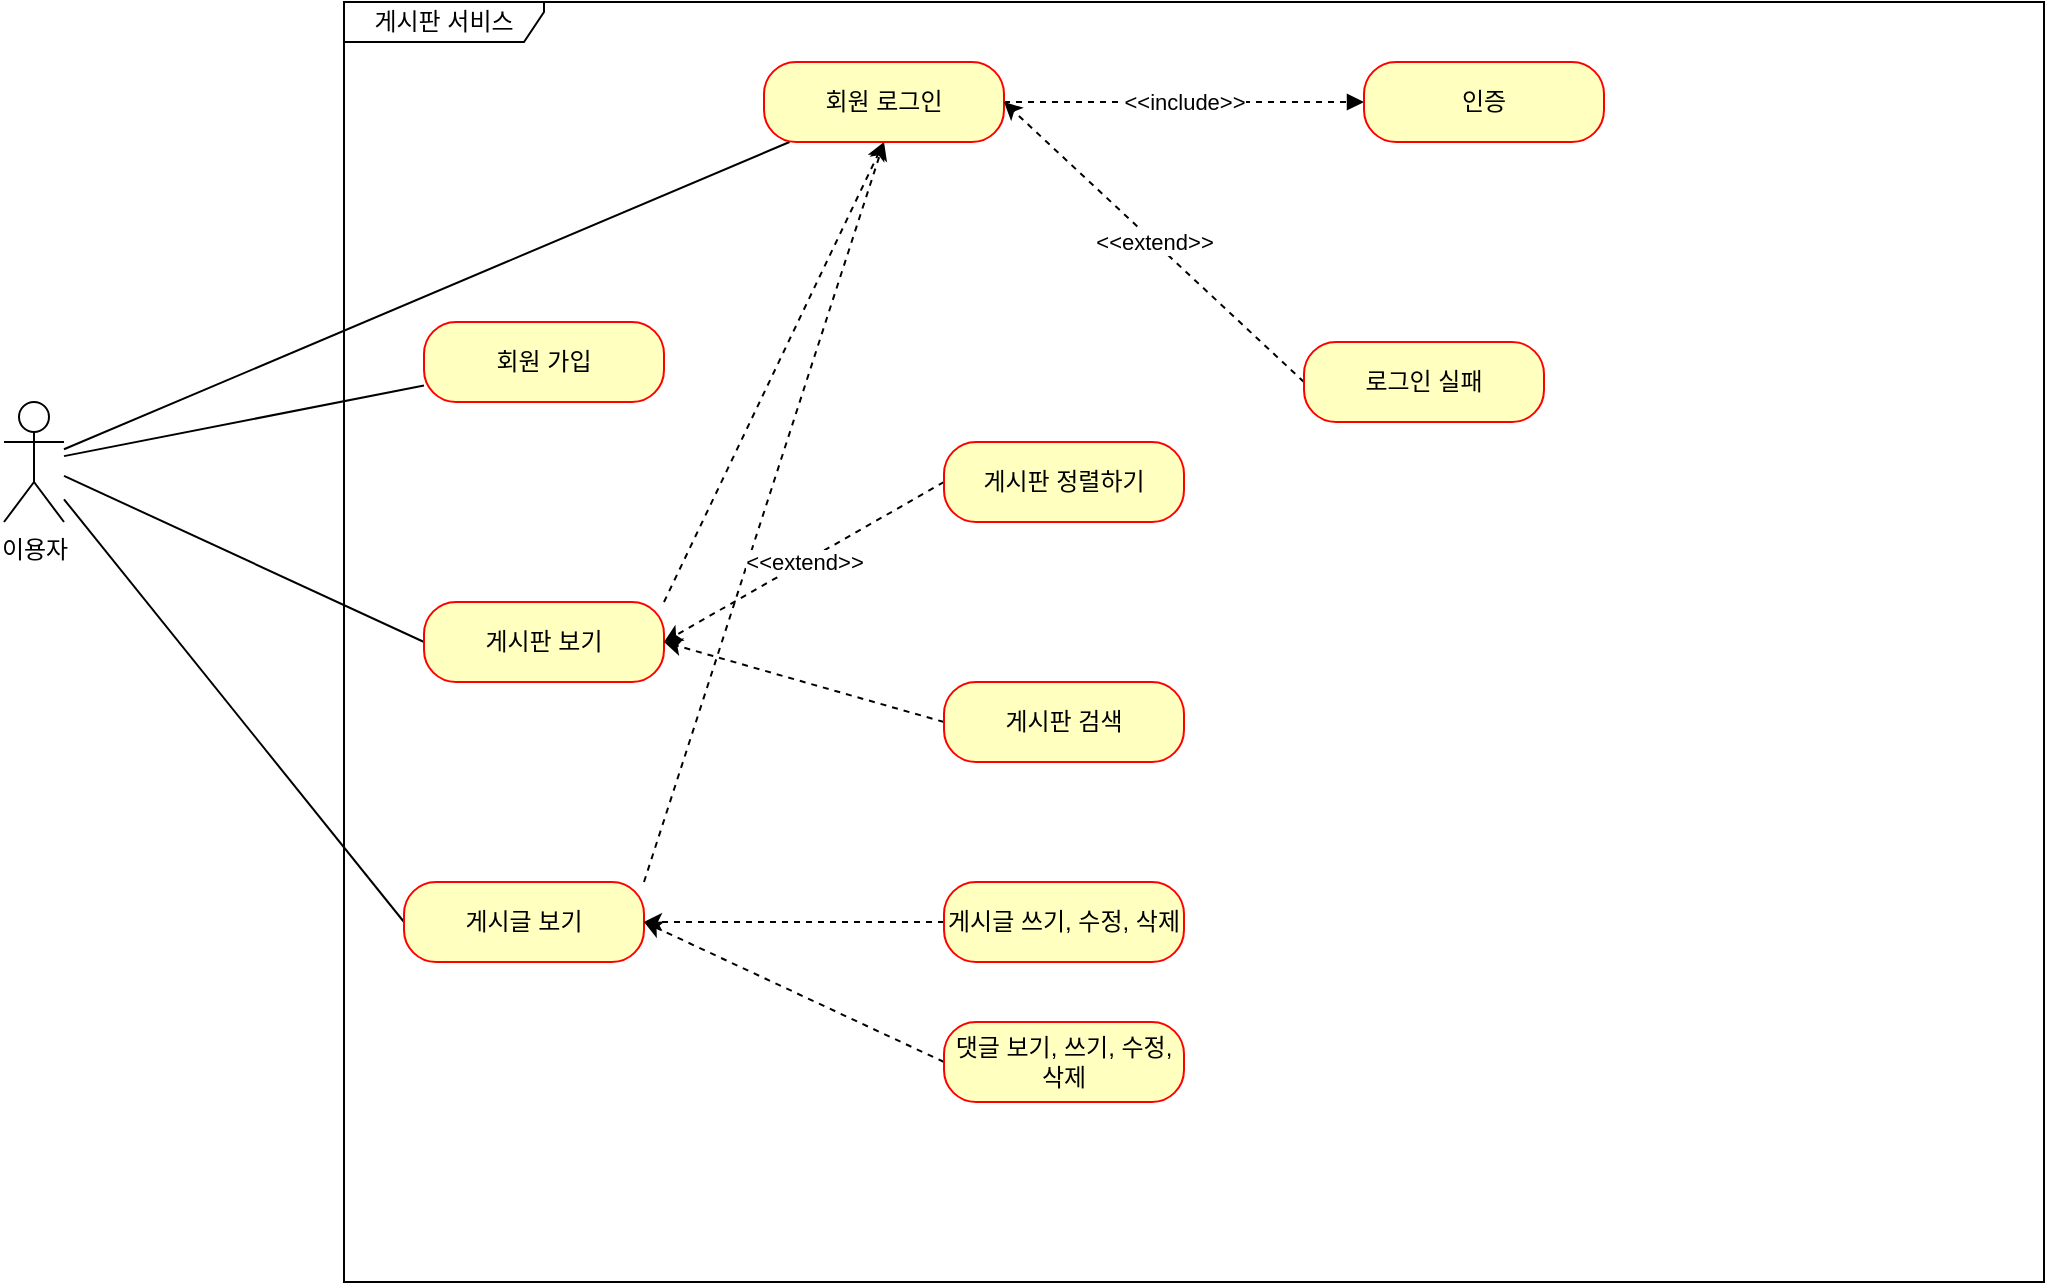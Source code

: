 <mxfile version="21.7.2" type="github">
  <diagram name="페이지-1" id="TQbearPS4DOwluHn80RY">
    <mxGraphModel dx="1434" dy="750" grid="1" gridSize="10" guides="1" tooltips="1" connect="1" arrows="1" fold="1" page="1" pageScale="1" pageWidth="827" pageHeight="1169" math="0" shadow="0">
      <root>
        <mxCell id="0" />
        <mxCell id="1" parent="0" />
        <mxCell id="ggVODv0i9N97W79Z6Vnp-1" value="이용자&lt;br&gt;" style="shape=umlActor;verticalLabelPosition=bottom;verticalAlign=top;html=1;outlineConnect=0;" vertex="1" parent="1">
          <mxGeometry x="70" y="450" width="30" height="60" as="geometry" />
        </mxCell>
        <mxCell id="ggVODv0i9N97W79Z6Vnp-2" value="게시판 서비스&lt;br&gt;" style="shape=umlFrame;whiteSpace=wrap;html=1;pointerEvents=0;width=100;height=20;" vertex="1" parent="1">
          <mxGeometry x="240" y="250" width="850" height="640" as="geometry" />
        </mxCell>
        <mxCell id="ggVODv0i9N97W79Z6Vnp-16" style="rounded=0;orthogonalLoop=1;jettySize=auto;html=1;endArrow=none;endFill=0;" edge="1" parent="1" source="ggVODv0i9N97W79Z6Vnp-3" target="ggVODv0i9N97W79Z6Vnp-1">
          <mxGeometry relative="1" as="geometry" />
        </mxCell>
        <mxCell id="ggVODv0i9N97W79Z6Vnp-3" value="회원 가입&lt;br&gt;" style="rounded=1;whiteSpace=wrap;html=1;arcSize=40;fontColor=#000000;fillColor=#ffffc0;strokeColor=#ff0000;" vertex="1" parent="1">
          <mxGeometry x="280" y="410" width="120" height="40" as="geometry" />
        </mxCell>
        <mxCell id="ggVODv0i9N97W79Z6Vnp-18" style="rounded=0;orthogonalLoop=1;jettySize=auto;html=1;exitX=0;exitY=0.5;exitDx=0;exitDy=0;endArrow=none;endFill=0;" edge="1" parent="1" source="ggVODv0i9N97W79Z6Vnp-5" target="ggVODv0i9N97W79Z6Vnp-1">
          <mxGeometry relative="1" as="geometry" />
        </mxCell>
        <mxCell id="ggVODv0i9N97W79Z6Vnp-22" style="edgeStyle=none;shape=connector;rounded=0;orthogonalLoop=1;jettySize=auto;html=1;exitX=1;exitY=0;exitDx=0;exitDy=0;entryX=0.5;entryY=1;entryDx=0;entryDy=0;labelBackgroundColor=default;strokeColor=default;fontFamily=Helvetica;fontSize=11;fontColor=default;endArrow=classic;endFill=1;dashed=1;" edge="1" parent="1" source="ggVODv0i9N97W79Z6Vnp-5" target="ggVODv0i9N97W79Z6Vnp-7">
          <mxGeometry relative="1" as="geometry" />
        </mxCell>
        <mxCell id="ggVODv0i9N97W79Z6Vnp-5" value="게시판 보기&lt;br&gt;" style="rounded=1;whiteSpace=wrap;html=1;arcSize=40;fontColor=#000000;fillColor=#ffffc0;strokeColor=#ff0000;" vertex="1" parent="1">
          <mxGeometry x="280" y="550" width="120" height="40" as="geometry" />
        </mxCell>
        <mxCell id="ggVODv0i9N97W79Z6Vnp-19" style="rounded=0;orthogonalLoop=1;jettySize=auto;html=1;exitX=0;exitY=0.5;exitDx=0;exitDy=0;endArrow=none;endFill=0;" edge="1" parent="1" source="ggVODv0i9N97W79Z6Vnp-6" target="ggVODv0i9N97W79Z6Vnp-1">
          <mxGeometry relative="1" as="geometry" />
        </mxCell>
        <mxCell id="ggVODv0i9N97W79Z6Vnp-24" style="edgeStyle=none;shape=connector;rounded=0;orthogonalLoop=1;jettySize=auto;html=1;exitX=1;exitY=0;exitDx=0;exitDy=0;entryX=0.5;entryY=1;entryDx=0;entryDy=0;labelBackgroundColor=default;strokeColor=default;fontFamily=Helvetica;fontSize=11;fontColor=default;endArrow=classic;endFill=1;dashed=1;" edge="1" parent="1" source="ggVODv0i9N97W79Z6Vnp-6" target="ggVODv0i9N97W79Z6Vnp-7">
          <mxGeometry relative="1" as="geometry" />
        </mxCell>
        <mxCell id="ggVODv0i9N97W79Z6Vnp-6" value="게시글 보기" style="rounded=1;whiteSpace=wrap;html=1;arcSize=40;fontColor=#000000;fillColor=#ffffc0;strokeColor=#ff0000;" vertex="1" parent="1">
          <mxGeometry x="270" y="690" width="120" height="40" as="geometry" />
        </mxCell>
        <mxCell id="ggVODv0i9N97W79Z6Vnp-17" style="rounded=0;orthogonalLoop=1;jettySize=auto;html=1;endArrow=none;endFill=0;" edge="1" parent="1" source="ggVODv0i9N97W79Z6Vnp-7" target="ggVODv0i9N97W79Z6Vnp-1">
          <mxGeometry relative="1" as="geometry" />
        </mxCell>
        <mxCell id="ggVODv0i9N97W79Z6Vnp-20" value="&amp;lt;&amp;lt;include&amp;gt;&amp;gt;&lt;br&gt;" style="edgeStyle=orthogonalEdgeStyle;rounded=0;orthogonalLoop=1;jettySize=auto;html=1;exitX=1;exitY=0.5;exitDx=0;exitDy=0;entryX=0;entryY=0.5;entryDx=0;entryDy=0;endArrow=block;endFill=1;dashed=1;" edge="1" parent="1" source="ggVODv0i9N97W79Z6Vnp-7" target="ggVODv0i9N97W79Z6Vnp-8">
          <mxGeometry relative="1" as="geometry">
            <Array as="points">
              <mxPoint x="660" y="300" />
              <mxPoint x="660" y="300" />
            </Array>
          </mxGeometry>
        </mxCell>
        <mxCell id="ggVODv0i9N97W79Z6Vnp-7" value="회원 로그인&lt;br&gt;" style="rounded=1;whiteSpace=wrap;html=1;arcSize=40;fontColor=#000000;fillColor=#ffffc0;strokeColor=#ff0000;" vertex="1" parent="1">
          <mxGeometry x="450" y="280" width="120" height="40" as="geometry" />
        </mxCell>
        <mxCell id="ggVODv0i9N97W79Z6Vnp-8" value="인증&lt;br&gt;" style="rounded=1;whiteSpace=wrap;html=1;arcSize=40;fontColor=#000000;fillColor=#ffffc0;strokeColor=#ff0000;" vertex="1" parent="1">
          <mxGeometry x="750" y="280" width="120" height="40" as="geometry" />
        </mxCell>
        <mxCell id="ggVODv0i9N97W79Z6Vnp-21" value="&amp;lt;&amp;lt;extend&amp;gt;&amp;gt;&lt;br&gt;" style="rounded=0;orthogonalLoop=1;jettySize=auto;html=1;exitX=0;exitY=0.5;exitDx=0;exitDy=0;entryX=1;entryY=0.5;entryDx=0;entryDy=0;endArrow=classic;endFill=1;dashed=1;" edge="1" parent="1" source="ggVODv0i9N97W79Z6Vnp-9" target="ggVODv0i9N97W79Z6Vnp-7">
          <mxGeometry relative="1" as="geometry" />
        </mxCell>
        <mxCell id="ggVODv0i9N97W79Z6Vnp-9" value="로그인 실패&lt;br&gt;" style="rounded=1;whiteSpace=wrap;html=1;arcSize=40;fontColor=#000000;fillColor=#ffffc0;strokeColor=#ff0000;" vertex="1" parent="1">
          <mxGeometry x="720" y="420" width="120" height="40" as="geometry" />
        </mxCell>
        <mxCell id="ggVODv0i9N97W79Z6Vnp-25" value="&amp;lt;&amp;lt;extend&amp;gt;&amp;gt;&lt;br&gt;" style="edgeStyle=none;shape=connector;rounded=0;orthogonalLoop=1;jettySize=auto;html=1;exitX=0;exitY=0.5;exitDx=0;exitDy=0;entryX=1;entryY=0.5;entryDx=0;entryDy=0;labelBackgroundColor=default;strokeColor=default;fontFamily=Helvetica;fontSize=11;fontColor=default;endArrow=classic;endFill=1;dashed=1;" edge="1" parent="1" source="ggVODv0i9N97W79Z6Vnp-10" target="ggVODv0i9N97W79Z6Vnp-5">
          <mxGeometry relative="1" as="geometry" />
        </mxCell>
        <mxCell id="ggVODv0i9N97W79Z6Vnp-10" value="게시판 정렬하기" style="rounded=1;whiteSpace=wrap;html=1;arcSize=40;fontColor=#000000;fillColor=#ffffc0;strokeColor=#ff0000;" vertex="1" parent="1">
          <mxGeometry x="540" y="470" width="120" height="40" as="geometry" />
        </mxCell>
        <mxCell id="ggVODv0i9N97W79Z6Vnp-26" style="edgeStyle=none;shape=connector;rounded=0;orthogonalLoop=1;jettySize=auto;html=1;exitX=0;exitY=0.5;exitDx=0;exitDy=0;entryX=1;entryY=0.5;entryDx=0;entryDy=0;labelBackgroundColor=default;strokeColor=default;fontFamily=Helvetica;fontSize=11;fontColor=default;endArrow=classic;endFill=1;dashed=1;" edge="1" parent="1" source="ggVODv0i9N97W79Z6Vnp-11" target="ggVODv0i9N97W79Z6Vnp-5">
          <mxGeometry relative="1" as="geometry" />
        </mxCell>
        <mxCell id="ggVODv0i9N97W79Z6Vnp-11" value="게시판 검색&lt;br&gt;" style="rounded=1;whiteSpace=wrap;html=1;arcSize=40;fontColor=#000000;fillColor=#ffffc0;strokeColor=#ff0000;" vertex="1" parent="1">
          <mxGeometry x="540" y="590" width="120" height="40" as="geometry" />
        </mxCell>
        <mxCell id="ggVODv0i9N97W79Z6Vnp-27" style="edgeStyle=none;shape=connector;rounded=0;orthogonalLoop=1;jettySize=auto;html=1;exitX=0;exitY=0.5;exitDx=0;exitDy=0;entryX=1;entryY=0.5;entryDx=0;entryDy=0;labelBackgroundColor=default;strokeColor=default;fontFamily=Helvetica;fontSize=11;fontColor=default;endArrow=classic;endFill=1;dashed=1;" edge="1" parent="1" source="ggVODv0i9N97W79Z6Vnp-12" target="ggVODv0i9N97W79Z6Vnp-6">
          <mxGeometry relative="1" as="geometry" />
        </mxCell>
        <mxCell id="ggVODv0i9N97W79Z6Vnp-12" value="게시글 쓰기, 수정, 삭제&lt;br&gt;" style="rounded=1;whiteSpace=wrap;html=1;arcSize=40;fontColor=#000000;fillColor=#ffffc0;strokeColor=#ff0000;" vertex="1" parent="1">
          <mxGeometry x="540" y="690" width="120" height="40" as="geometry" />
        </mxCell>
        <mxCell id="ggVODv0i9N97W79Z6Vnp-28" style="edgeStyle=none;shape=connector;rounded=0;orthogonalLoop=1;jettySize=auto;html=1;exitX=0;exitY=0.5;exitDx=0;exitDy=0;entryX=1;entryY=0.5;entryDx=0;entryDy=0;labelBackgroundColor=default;strokeColor=default;fontFamily=Helvetica;fontSize=11;fontColor=default;endArrow=classic;endFill=1;dashed=1;" edge="1" parent="1" source="ggVODv0i9N97W79Z6Vnp-13" target="ggVODv0i9N97W79Z6Vnp-6">
          <mxGeometry relative="1" as="geometry" />
        </mxCell>
        <mxCell id="ggVODv0i9N97W79Z6Vnp-13" value="댓글 보기, 쓰기, 수정, 삭제&lt;br&gt;" style="rounded=1;whiteSpace=wrap;html=1;arcSize=40;fontColor=#000000;fillColor=#ffffc0;strokeColor=#ff0000;" vertex="1" parent="1">
          <mxGeometry x="540" y="760" width="120" height="40" as="geometry" />
        </mxCell>
      </root>
    </mxGraphModel>
  </diagram>
</mxfile>
